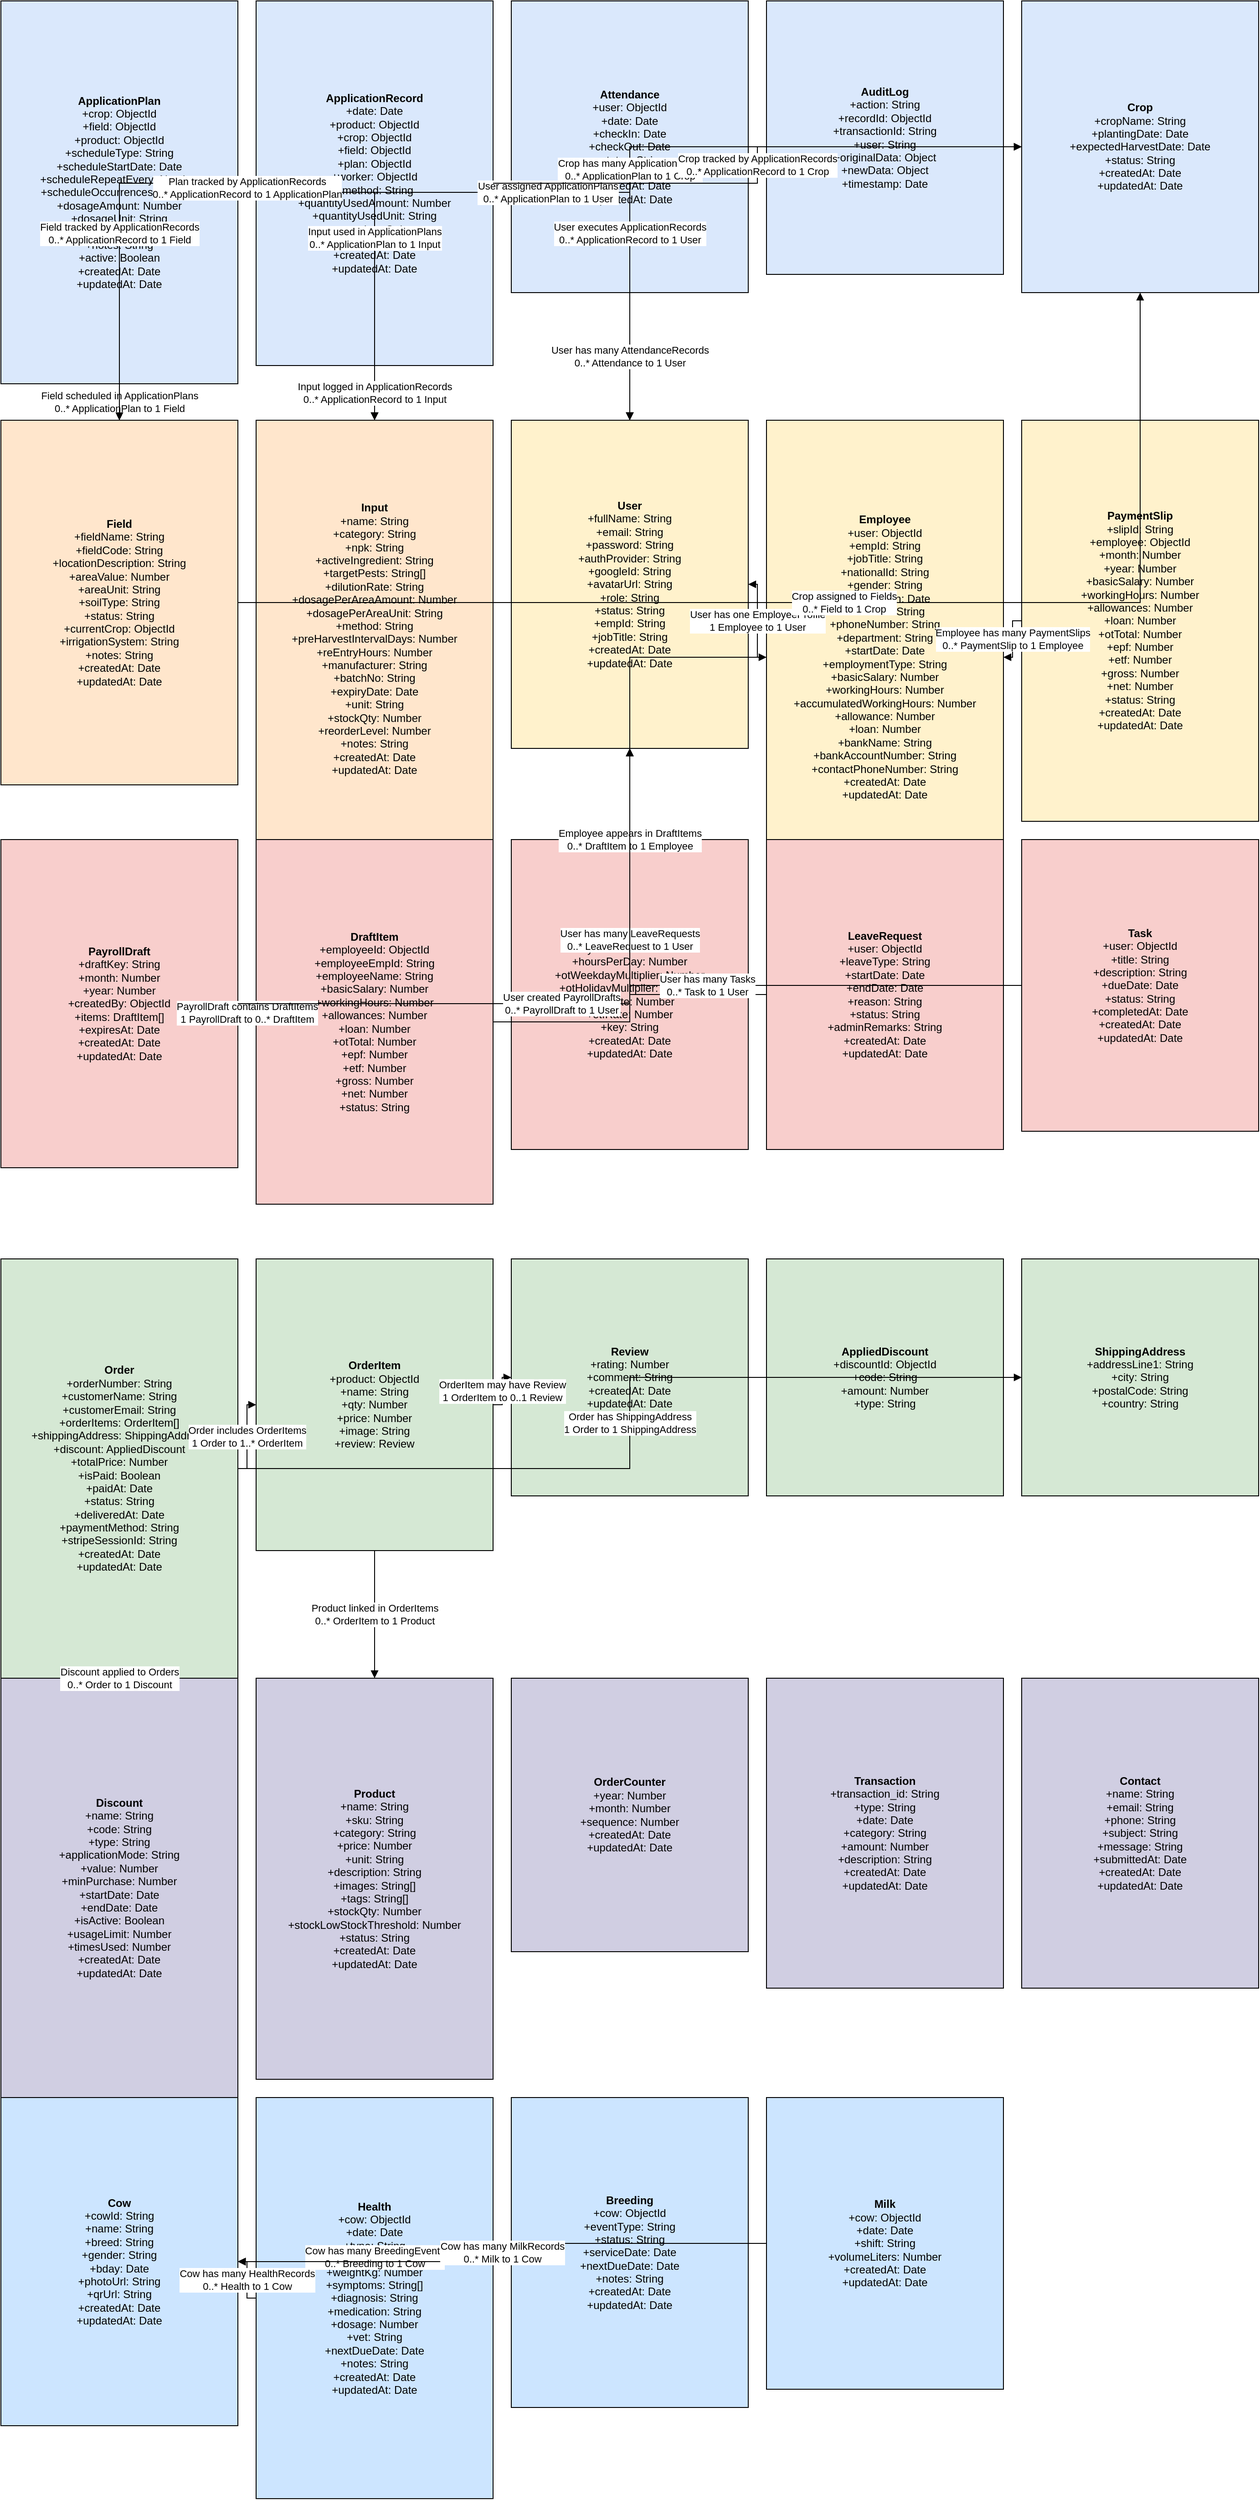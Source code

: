 <mxfile>
  <diagram id="smartfarm-erd" name="SmartFarm ERD">
    <mxGraphModel dx="1350" dy="720" grid="1" gridSize="10" guides="1" tooltips="1" connect="1" arrows="1" fold="1" page="1" pageScale="1" pageWidth="827" pageHeight="1169" math="0" shadow="0">
      <root>
        <mxCell id="0"/>
        <mxCell id="1" parent="0"/>
        <mxCell id="n1" value="&lt;b&gt;ApplicationPlan&lt;/b&gt;&#xa;+crop: ObjectId&#xa;+field: ObjectId&#xa;+product: ObjectId&#xa;+scheduleType: String&#xa;+scheduleStartDate: Date&#xa;+scheduleRepeatEvery: Number&#xa;+scheduleOccurrences: Number&#xa;+dosageAmount: Number&#xa;+dosageUnit: String&#xa;+assignedTo: ObjectId&#xa;+notes: String&#xa;+active: Boolean&#xa;+createdAt: Date&#xa;+updatedAt: Date" style="whiteSpace=wrap;html=1;rounded=0;strokeColor=#000000;fillColor=#dae8fc;" vertex="1" parent="1">
          <mxGeometry x="0" y="0" width="260" height="420" as="geometry"/>
        </mxCell>
        <mxCell id="n2" value="&lt;b&gt;ApplicationRecord&lt;/b&gt;&#xa;+date: Date&#xa;+product: ObjectId&#xa;+crop: ObjectId&#xa;+field: ObjectId&#xa;+plan: ObjectId&#xa;+worker: ObjectId&#xa;+method: String&#xa;+quantityUsedAmount: Number&#xa;+quantityUsedUnit: String&#xa;+weather: String&#xa;+notes: String&#xa;+createdAt: Date&#xa;+updatedAt: Date" style="whiteSpace=wrap;html=1;rounded=0;strokeColor=#000000;fillColor=#dae8fc;" vertex="1" parent="1">
          <mxGeometry x="280" y="0" width="260" height="400" as="geometry"/>
        </mxCell>
        <mxCell id="n3" value="&lt;b&gt;Attendance&lt;/b&gt;&#xa;+user: ObjectId&#xa;+date: Date&#xa;+checkIn: Date&#xa;+checkOut: Date&#xa;+status: String&#xa;+remarks: String&#xa;+createdAt: Date&#xa;+updatedAt: Date" style="whiteSpace=wrap;html=1;rounded=0;strokeColor=#000000;fillColor=#dae8fc;" vertex="1" parent="1">
          <mxGeometry x="560" y="0" width="260" height="320" as="geometry"/>
        </mxCell>
        <mxCell id="n4" value="&lt;b&gt;AuditLog&lt;/b&gt;&#xa;+action: String&#xa;+recordId: ObjectId&#xa;+transactionId: String&#xa;+user: String&#xa;+originalData: Object&#xa;+newData: Object&#xa;+timestamp: Date" style="whiteSpace=wrap;html=1;rounded=0;strokeColor=#000000;fillColor=#dae8fc;" vertex="1" parent="1">
          <mxGeometry x="840" y="0" width="260" height="300" as="geometry"/>
        </mxCell>
        <mxCell id="n5" value="&lt;b&gt;Crop&lt;/b&gt;&#xa;+cropName: String&#xa;+plantingDate: Date&#xa;+expectedHarvestDate: Date&#xa;+status: String&#xa;+createdAt: Date&#xa;+updatedAt: Date" style="whiteSpace=wrap;html=1;rounded=0;strokeColor=#000000;fillColor=#dae8fc;" vertex="1" parent="1">
          <mxGeometry x="1120" y="0" width="260" height="320" as="geometry"/>
        </mxCell>
        <mxCell id="n6" value="&lt;b&gt;Field&lt;/b&gt;&#xa;+fieldName: String&#xa;+fieldCode: String&#xa;+locationDescription: String&#xa;+areaValue: Number&#xa;+areaUnit: String&#xa;+soilType: String&#xa;+status: String&#xa;+currentCrop: ObjectId&#xa;+irrigationSystem: String&#xa;+notes: String&#xa;+createdAt: Date&#xa;+updatedAt: Date" style="whiteSpace=wrap;html=1;rounded=0;strokeColor=#000000;fillColor=#ffe6cc;" vertex="1" parent="1">
          <mxGeometry x="0" y="460" width="260" height="400" as="geometry"/>
        </mxCell>
        <mxCell id="n7" value="&lt;b&gt;Input&lt;/b&gt;&#xa;+name: String&#xa;+category: String&#xa;+npk: String&#xa;+activeIngredient: String&#xa;+targetPests: String[]&#xa;+dilutionRate: String&#xa;+dosagePerAreaAmount: Number&#xa;+dosagePerAreaUnit: String&#xa;+method: String&#xa;+preHarvestIntervalDays: Number&#xa;+reEntryHours: Number&#xa;+manufacturer: String&#xa;+batchNo: String&#xa;+expiryDate: Date&#xa;+unit: String&#xa;+stockQty: Number&#xa;+reorderLevel: Number&#xa;+notes: String&#xa;+createdAt: Date&#xa;+updatedAt: Date" style="whiteSpace=wrap;html=1;rounded=0;strokeColor=#000000;fillColor=#ffe6cc;" vertex="1" parent="1">
          <mxGeometry x="280" y="460" width="260" height="480" as="geometry"/>
        </mxCell>
        <mxCell id="n8" value="&lt;b&gt;User&lt;/b&gt;&#xa;+fullName: String&#xa;+email: String&#xa;+password: String&#xa;+authProvider: String&#xa;+googleId: String&#xa;+avatarUrl: String&#xa;+role: String&#xa;+status: String&#xa;+empId: String&#xa;+jobTitle: String&#xa;+createdAt: Date&#xa;+updatedAt: Date" style="whiteSpace=wrap;html=1;rounded=0;strokeColor=#000000;fillColor=#fff2cc;" vertex="1" parent="1">
          <mxGeometry x="560" y="460" width="260" height="360" as="geometry"/>
        </mxCell>
        <mxCell id="n9" value="&lt;b&gt;Employee&lt;/b&gt;&#xa;+user: ObjectId&#xa;+empId: String&#xa;+jobTitle: String&#xa;+nationalId: String&#xa;+gender: String&#xa;+dateOfBirth: Date&#xa;+address: String&#xa;+phoneNumber: String&#xa;+department: String&#xa;+startDate: Date&#xa;+employmentType: String&#xa;+basicSalary: Number&#xa;+workingHours: Number&#xa;+accumulatedWorkingHours: Number&#xa;+allowance: Number&#xa;+loan: Number&#xa;+bankName: String&#xa;+bankAccountNumber: String&#xa;+contactPhoneNumber: String&#xa;+createdAt: Date&#xa;+updatedAt: Date" style="whiteSpace=wrap;html=1;rounded=0;strokeColor=#000000;fillColor=#fff2cc;" vertex="1" parent="1">
          <mxGeometry x="840" y="460" width="260" height="520" as="geometry"/>
        </mxCell>
        <mxCell id="n10" value="&lt;b&gt;PaymentSlip&lt;/b&gt;&#xa;+slipId: String&#xa;+employee: ObjectId&#xa;+month: Number&#xa;+year: Number&#xa;+basicSalary: Number&#xa;+workingHours: Number&#xa;+allowances: Number&#xa;+loan: Number&#xa;+otTotal: Number&#xa;+epf: Number&#xa;+etf: Number&#xa;+gross: Number&#xa;+net: Number&#xa;+status: String&#xa;+createdAt: Date&#xa;+updatedAt: Date" style="whiteSpace=wrap;html=1;rounded=0;strokeColor=#000000;fillColor=#fff2cc;" vertex="1" parent="1">
          <mxGeometry x="1120" y="460" width="260" height="440" as="geometry"/>
        </mxCell>
        <mxCell id="n11" value="&lt;b&gt;PayrollDraft&lt;/b&gt;&#xa;+draftKey: String&#xa;+month: Number&#xa;+year: Number&#xa;+createdBy: ObjectId&#xa;+items: DraftItem[]&#xa;+expiresAt: Date&#xa;+createdAt: Date&#xa;+updatedAt: Date" style="whiteSpace=wrap;html=1;rounded=0;strokeColor=#000000;fillColor=#f8cecc;" vertex="1" parent="1">
          <mxGeometry x="0" y="920" width="260" height="360" as="geometry"/>
        </mxCell>
        <mxCell id="n12" value="&lt;b&gt;DraftItem&lt;/b&gt;&#xa;+employeeId: ObjectId&#xa;+employeeEmpId: String&#xa;+employeeName: String&#xa;+basicSalary: Number&#xa;+workingHours: Number&#xa;+allowances: Number&#xa;+loan: Number&#xa;+otTotal: Number&#xa;+epf: Number&#xa;+etf: Number&#xa;+gross: Number&#xa;+net: Number&#xa;+status: String" style="whiteSpace=wrap;html=1;rounded=0;strokeColor=#000000;fillColor=#f8cecc;" vertex="1" parent="1">
          <mxGeometry x="280" y="920" width="260" height="400" as="geometry"/>
        </mxCell>
        <mxCell id="n13" value="&lt;b&gt;PayrollSettings&lt;/b&gt;&#xa;+daysPerMonth: Number&#xa;+hoursPerDay: Number&#xa;+otWeekdayMultiplier: Number&#xa;+otHolidayMultiplier: Number&#xa;+epfRate: Number&#xa;+etfRate: Number&#xa;+key: String&#xa;+createdAt: Date&#xa;+updatedAt: Date" style="whiteSpace=wrap;html=1;rounded=0;strokeColor=#000000;fillColor=#f8cecc;" vertex="1" parent="1">
          <mxGeometry x="560" y="920" width="260" height="340" as="geometry"/>
        </mxCell>
        <mxCell id="n14" value="&lt;b&gt;LeaveRequest&lt;/b&gt;&#xa;+user: ObjectId&#xa;+leaveType: String&#xa;+startDate: Date&#xa;+endDate: Date&#xa;+reason: String&#xa;+status: String&#xa;+adminRemarks: String&#xa;+createdAt: Date&#xa;+updatedAt: Date" style="whiteSpace=wrap;html=1;rounded=0;strokeColor=#000000;fillColor=#f8cecc;" vertex="1" parent="1">
          <mxGeometry x="840" y="920" width="260" height="340" as="geometry"/>
        </mxCell>
        <mxCell id="n15" value="&lt;b&gt;Task&lt;/b&gt;&#xa;+user: ObjectId&#xa;+title: String&#xa;+description: String&#xa;+dueDate: Date&#xa;+status: String&#xa;+completedAt: Date&#xa;+createdAt: Date&#xa;+updatedAt: Date" style="whiteSpace=wrap;html=1;rounded=0;strokeColor=#000000;fillColor=#f8cecc;" vertex="1" parent="1">
          <mxGeometry x="1120" y="920" width="260" height="320" as="geometry"/>
        </mxCell>
        <mxCell id="n16" value="&lt;b&gt;Order&lt;/b&gt;&#xa;+orderNumber: String&#xa;+customerName: String&#xa;+customerEmail: String&#xa;+orderItems: OrderItem[]&#xa;+shippingAddress: ShippingAddress&#xa;+discount: AppliedDiscount&#xa;+totalPrice: Number&#xa;+isPaid: Boolean&#xa;+paidAt: Date&#xa;+status: String&#xa;+deliveredAt: Date&#xa;+paymentMethod: String&#xa;+stripeSessionId: String&#xa;+createdAt: Date&#xa;+updatedAt: Date" style="whiteSpace=wrap;html=1;rounded=0;strokeColor=#000000;fillColor=#d5e8d4;" vertex="1" parent="1">
          <mxGeometry x="0" y="1380" width="260" height="460" as="geometry"/>
        </mxCell>
        <mxCell id="n17" value="&lt;b&gt;OrderItem&lt;/b&gt;&#xa;+product: ObjectId&#xa;+name: String&#xa;+qty: Number&#xa;+price: Number&#xa;+image: String&#xa;+review: Review" style="whiteSpace=wrap;html=1;rounded=0;strokeColor=#000000;fillColor=#d5e8d4;" vertex="1" parent="1">
          <mxGeometry x="280" y="1380" width="260" height="320" as="geometry"/>
        </mxCell>
        <mxCell id="n18" value="&lt;b&gt;Review&lt;/b&gt;&#xa;+rating: Number&#xa;+comment: String&#xa;+createdAt: Date&#xa;+updatedAt: Date" style="whiteSpace=wrap;html=1;rounded=0;strokeColor=#000000;fillColor=#d5e8d4;" vertex="1" parent="1">
          <mxGeometry x="560" y="1380" width="260" height="260" as="geometry"/>
        </mxCell>
        <mxCell id="n19" value="&lt;b&gt;AppliedDiscount&lt;/b&gt;&#xa;+discountId: ObjectId&#xa;+code: String&#xa;+amount: Number&#xa;+type: String" style="whiteSpace=wrap;html=1;rounded=0;strokeColor=#000000;fillColor=#d5e8d4;" vertex="1" parent="1">
          <mxGeometry x="840" y="1380" width="260" height="260" as="geometry"/>
        </mxCell>
        <mxCell id="n20" value="&lt;b&gt;ShippingAddress&lt;/b&gt;&#xa;+addressLine1: String&#xa;+city: String&#xa;+postalCode: String&#xa;+country: String" style="whiteSpace=wrap;html=1;rounded=0;strokeColor=#000000;fillColor=#d5e8d4;" vertex="1" parent="1">
          <mxGeometry x="1120" y="1380" width="260" height="260" as="geometry"/>
        </mxCell>
        <mxCell id="n21" value="&lt;b&gt;Discount&lt;/b&gt;&#xa;+name: String&#xa;+code: String&#xa;+type: String&#xa;+applicationMode: String&#xa;+value: Number&#xa;+minPurchase: Number&#xa;+startDate: Date&#xa;+endDate: Date&#xa;+isActive: Boolean&#xa;+usageLimit: Number&#xa;+timesUsed: Number&#xa;+createdAt: Date&#xa;+updatedAt: Date" style="whiteSpace=wrap;html=1;rounded=0;strokeColor=#000000;fillColor=#d0cee2;" vertex="1" parent="1">
          <mxGeometry x="0" y="1840" width="260" height="460" as="geometry"/>
        </mxCell>
        <mxCell id="n22" value="&lt;b&gt;Product&lt;/b&gt;&#xa;+name: String&#xa;+sku: String&#xa;+category: String&#xa;+price: Number&#xa;+unit: String&#xa;+description: String&#xa;+images: String[]&#xa;+tags: String[]&#xa;+stockQty: Number&#xa;+stockLowStockThreshold: Number&#xa;+status: String&#xa;+createdAt: Date&#xa;+updatedAt: Date" style="whiteSpace=wrap;html=1;rounded=0;strokeColor=#000000;fillColor=#d0cee2;" vertex="1" parent="1">
          <mxGeometry x="280" y="1840" width="260" height="440" as="geometry"/>
        </mxCell>
        <mxCell id="n23" value="&lt;b&gt;OrderCounter&lt;/b&gt;&#xa;+year: Number&#xa;+month: Number&#xa;+sequence: Number&#xa;+createdAt: Date&#xa;+updatedAt: Date" style="whiteSpace=wrap;html=1;rounded=0;strokeColor=#000000;fillColor=#d0cee2;" vertex="1" parent="1">
          <mxGeometry x="560" y="1840" width="260" height="300" as="geometry"/>
        </mxCell>
        <mxCell id="n24" value="&lt;b&gt;Transaction&lt;/b&gt;&#xa;+transaction_id: String&#xa;+type: String&#xa;+date: Date&#xa;+category: String&#xa;+amount: Number&#xa;+description: String&#xa;+createdAt: Date&#xa;+updatedAt: Date" style="whiteSpace=wrap;html=1;rounded=0;strokeColor=#000000;fillColor=#d0cee2;" vertex="1" parent="1">
          <mxGeometry x="840" y="1840" width="260" height="340" as="geometry"/>
        </mxCell>
        <mxCell id="n25" value="&lt;b&gt;Contact&lt;/b&gt;&#xa;+name: String&#xa;+email: String&#xa;+phone: String&#xa;+subject: String&#xa;+message: String&#xa;+submittedAt: Date&#xa;+createdAt: Date&#xa;+updatedAt: Date" style="whiteSpace=wrap;html=1;rounded=0;strokeColor=#000000;fillColor=#d0cee2;" vertex="1" parent="1">
          <mxGeometry x="1120" y="1840" width="260" height="340" as="geometry"/>
        </mxCell>
        <mxCell id="n26" value="&lt;b&gt;Cow&lt;/b&gt;&#xa;+cowId: String&#xa;+name: String&#xa;+breed: String&#xa;+gender: String&#xa;+bday: Date&#xa;+photoUrl: String&#xa;+qrUrl: String&#xa;+createdAt: Date&#xa;+updatedAt: Date" style="whiteSpace=wrap;html=1;rounded=0;strokeColor=#000000;fillColor=#cce5ff;" vertex="1" parent="1">
          <mxGeometry x="0" y="2300" width="260" height="360" as="geometry"/>
        </mxCell>
        <mxCell id="n27" value="&lt;b&gt;Health&lt;/b&gt;&#xa;+cow: ObjectId&#xa;+date: Date&#xa;+type: String&#xa;+temperatureC: Number&#xa;+weightKg: Number&#xa;+symptoms: String[]&#xa;+diagnosis: String&#xa;+medication: String&#xa;+dosage: Number&#xa;+vet: String&#xa;+nextDueDate: Date&#xa;+notes: String&#xa;+createdAt: Date&#xa;+updatedAt: Date" style="whiteSpace=wrap;html=1;rounded=0;strokeColor=#000000;fillColor=#cce5ff;" vertex="1" parent="1">
          <mxGeometry x="280" y="2300" width="260" height="440" as="geometry"/>
        </mxCell>
        <mxCell id="n28" value="&lt;b&gt;Breeding&lt;/b&gt;&#xa;+cow: ObjectId&#xa;+eventType: String&#xa;+status: String&#xa;+serviceDate: Date&#xa;+nextDueDate: Date&#xa;+notes: String&#xa;+createdAt: Date&#xa;+updatedAt: Date" style="whiteSpace=wrap;html=1;rounded=0;strokeColor=#000000;fillColor=#cce5ff;" vertex="1" parent="1">
          <mxGeometry x="560" y="2300" width="260" height="340" as="geometry"/>
        </mxCell>
        <mxCell id="n29" value="&lt;b&gt;Milk&lt;/b&gt;&#xa;+cow: ObjectId&#xa;+date: Date&#xa;+shift: String&#xa;+volumeLiters: Number&#xa;+createdAt: Date&#xa;+updatedAt: Date" style="whiteSpace=wrap;html=1;rounded=0;strokeColor=#000000;fillColor=#cce5ff;" vertex="1" parent="1">
          <mxGeometry x="840" y="2300" width="260" height="320" as="geometry"/>
        </mxCell>
        <mxCell id="e1" value="Crop has many ApplicationPlans&#xa;0..* ApplicationPlan to 1 Crop" style="edgeStyle=orthogonalEdgeStyle;rounded=0;html=1;endArrow=block;endFill=1;strokeColor=#000000;" edge="1" parent="1" source="n1" target="n5">
          <mxGeometry relative="1" as="geometry"/>
        </mxCell>
        <mxCell id="e2" value="Field scheduled in ApplicationPlans&#xa;0..* ApplicationPlan to 1 Field" style="edgeStyle=orthogonalEdgeStyle;rounded=0;html=1;endArrow=block;endFill=1;strokeColor=#000000;" edge="1" parent="1" source="n1" target="n6">
          <mxGeometry relative="1" as="geometry"/>
        </mxCell>
        <mxCell id="e3" value="Input used in ApplicationPlans&#xa;0..* ApplicationPlan to 1 Input" style="edgeStyle=orthogonalEdgeStyle;rounded=0;html=1;endArrow=block;endFill=1;strokeColor=#000000;" edge="1" parent="1" source="n1" target="n7">
          <mxGeometry relative="1" as="geometry"/>
        </mxCell>
        <mxCell id="e4" value="User assigned ApplicationPlans&#xa;0..* ApplicationPlan to 1 User" style="edgeStyle=orthogonalEdgeStyle;rounded=0;html=1;endArrow=block;endFill=1;strokeColor=#000000;" edge="1" parent="1" source="n1" target="n8">
          <mxGeometry relative="1" as="geometry"/>
        </mxCell>
        <mxCell id="e5" value="Input logged in ApplicationRecords&#xa;0..* ApplicationRecord to 1 Input" style="edgeStyle=orthogonalEdgeStyle;rounded=0;html=1;endArrow=block;endFill=1;strokeColor=#000000;" edge="1" parent="1" source="n2" target="n7">
          <mxGeometry relative="1" as="geometry"/>
        </mxCell>
        <mxCell id="e6" value="Crop tracked by ApplicationRecords&#xa;0..* ApplicationRecord to 1 Crop" style="edgeStyle=orthogonalEdgeStyle;rounded=0;html=1;endArrow=block;endFill=1;strokeColor=#000000;" edge="1" parent="1" source="n2" target="n5">
          <mxGeometry relative="1" as="geometry"/>
        </mxCell>
        <mxCell id="e7" value="Field tracked by ApplicationRecords&#xa;0..* ApplicationRecord to 1 Field" style="edgeStyle=orthogonalEdgeStyle;rounded=0;html=1;endArrow=block;endFill=1;strokeColor=#000000;" edge="1" parent="1" source="n2" target="n6">
          <mxGeometry relative="1" as="geometry"/>
        </mxCell>
        <mxCell id="e8" value="Plan tracked by ApplicationRecords&#xa;0..* ApplicationRecord to 1 ApplicationPlan" style="edgeStyle=orthogonalEdgeStyle;rounded=0;html=1;endArrow=block;endFill=1;strokeColor=#000000;" edge="1" parent="1" source="n2" target="n1">
          <mxGeometry relative="1" as="geometry"/>
        </mxCell>
        <mxCell id="e9" value="User executes ApplicationRecords&#xa;0..* ApplicationRecord to 1 User" style="edgeStyle=orthogonalEdgeStyle;rounded=0;html=1;endArrow=block;endFill=1;strokeColor=#000000;" edge="1" parent="1" source="n2" target="n8">
          <mxGeometry relative="1" as="geometry"/>
        </mxCell>
        <mxCell id="e10" value="User has many AttendanceRecords&#xa;0..* Attendance to 1 User" style="edgeStyle=orthogonalEdgeStyle;rounded=0;html=1;endArrow=block;endFill=1;strokeColor=#000000;" edge="1" parent="1" source="n3" target="n8">
          <mxGeometry relative="1" as="geometry"/>
        </mxCell>
        <mxCell id="e11" value="User has one EmployeeProfile&#xa;1 Employee to 1 User" style="edgeStyle=orthogonalEdgeStyle;rounded=0;html=1;endArrow=block;endFill=1;strokeColor=#000000;" edge="1" parent="1" source="n9" target="n8">
          <mxGeometry relative="1" as="geometry"/>
        </mxCell>
        <mxCell id="e12" value="Employee has many PaymentSlips&#xa;0..* PaymentSlip to 1 Employee" style="edgeStyle=orthogonalEdgeStyle;rounded=0;html=1;endArrow=block;endFill=1;strokeColor=#000000;" edge="1" parent="1" source="n10" target="n9">
          <mxGeometry relative="1" as="geometry"/>
        </mxCell>
        <mxCell id="e13" value="PayrollDraft contains DraftItems&#xa;1 PayrollDraft to 0..* DraftItem" style="edgeStyle=orthogonalEdgeStyle;rounded=0;html=1;endArrow=block;endFill=1;strokeColor=#000000;" edge="1" parent="1" source="n11" target="n12">
          <mxGeometry relative="1" as="geometry"/>
        </mxCell>
        <mxCell id="e14" value="Employee appears in DraftItems&#xa;0..* DraftItem to 1 Employee" style="edgeStyle=orthogonalEdgeStyle;rounded=0;html=1;endArrow=block;endFill=1;strokeColor=#000000;" edge="1" parent="1" source="n12" target="n9">
          <mxGeometry relative="1" as="geometry"/>
        </mxCell>
        <mxCell id="e15" value="User created PayrollDrafts&#xa;0..* PayrollDraft to 1 User" style="edgeStyle=orthogonalEdgeStyle;rounded=0;html=1;endArrow=block;endFill=1;strokeColor=#000000;" edge="1" parent="1" source="n11" target="n8">
          <mxGeometry relative="1" as="geometry"/>
        </mxCell>
        <mxCell id="e16" value="User has many LeaveRequests&#xa;0..* LeaveRequest to 1 User" style="edgeStyle=orthogonalEdgeStyle;rounded=0;html=1;endArrow=block;endFill=1;strokeColor=#000000;" edge="1" parent="1" source="n14" target="n8">
          <mxGeometry relative="1" as="geometry"/>
        </mxCell>
        <mxCell id="e17" value="User has many Tasks&#xa;0..* Task to 1 User" style="edgeStyle=orthogonalEdgeStyle;rounded=0;html=1;endArrow=block;endFill=1;strokeColor=#000000;" edge="1" parent="1" source="n15" target="n8">
          <mxGeometry relative="1" as="geometry"/>
        </mxCell>
        <mxCell id="e18" value="Order includes OrderItems&#xa;1 Order to 1..* OrderItem" style="edgeStyle=orthogonalEdgeStyle;rounded=0;html=1;endArrow=block;endFill=1;strokeColor=#000000;" edge="1" parent="1" source="n16" target="n17">
          <mxGeometry relative="1" as="geometry"/>
        </mxCell>
        <mxCell id="e19" value="OrderItem may have Review&#xa;1 OrderItem to 0..1 Review" style="edgeStyle=orthogonalEdgeStyle;rounded=0;html=1;endArrow=block;endFill=1;strokeColor=#000000;" edge="1" parent="1" source="n17" target="n18">
          <mxGeometry relative="1" as="geometry"/>
        </mxCell>
        <mxCell id="e20" value="Product linked in OrderItems&#xa;0..* OrderItem to 1 Product" style="edgeStyle=orthogonalEdgeStyle;rounded=0;html=1;endArrow=block;endFill=1;strokeColor=#000000;" edge="1" parent="1" source="n17" target="n22">
          <mxGeometry relative="1" as="geometry"/>
        </mxCell>
        <mxCell id="e21" value="Discount applied to Orders&#xa;0..* Order to 1 Discount" style="edgeStyle=orthogonalEdgeStyle;rounded=0;html=1;endArrow=block;endFill=1;strokeColor=#000000;" edge="1" parent="1" source="n16" target="n21">
          <mxGeometry relative="1" as="geometry"/>
        </mxCell>
        <mxCell id="e22" value="Cow has many HealthRecords&#xa;0..* Health to 1 Cow" style="edgeStyle=orthogonalEdgeStyle;rounded=0;html=1;endArrow=block;endFill=1;strokeColor=#000000;" edge="1" parent="1" source="n27" target="n26">
          <mxGeometry relative="1" as="geometry"/>
        </mxCell>
        <mxCell id="e23" value="Cow has many BreedingEvents&#xa;0..* Breeding to 1 Cow" style="edgeStyle=orthogonalEdgeStyle;rounded=0;html=1;endArrow=block;endFill=1;strokeColor=#000000;" edge="1" parent="1" source="n28" target="n26">
          <mxGeometry relative="1" as="geometry"/>
        </mxCell>
        <mxCell id="e24" value="Cow has many MilkRecords&#xa;0..* Milk to 1 Cow" style="edgeStyle=orthogonalEdgeStyle;rounded=0;html=1;endArrow=block;endFill=1;strokeColor=#000000;" edge="1" parent="1" source="n29" target="n26">
          <mxGeometry relative="1" as="geometry"/>
        </mxCell>
        <mxCell id="e25" value="Crop assigned to Fields&#xa;0..* Field to 1 Crop" style="edgeStyle=orthogonalEdgeStyle;rounded=0;html=1;endArrow=block;endFill=1;strokeColor=#000000;" edge="1" parent="1" source="n6" target="n5">
          <mxGeometry relative="1" as="geometry"/>
        </mxCell>
        <mxCell id="e26" value="Order has ShippingAddress&#xa;1 Order to 1 ShippingAddress" style="edgeStyle=orthogonalEdgeStyle;rounded=0;html=1;endArrow=block;endFill=1;strokeColor=#000000;" edge="1" parent="1" source="n16" target="n20">
          <mxGeometry relative="1" as="geometry"/>
        </mxCell>
      </root>
    </mxGraphModel>
  </diagram>
</mxfile>
